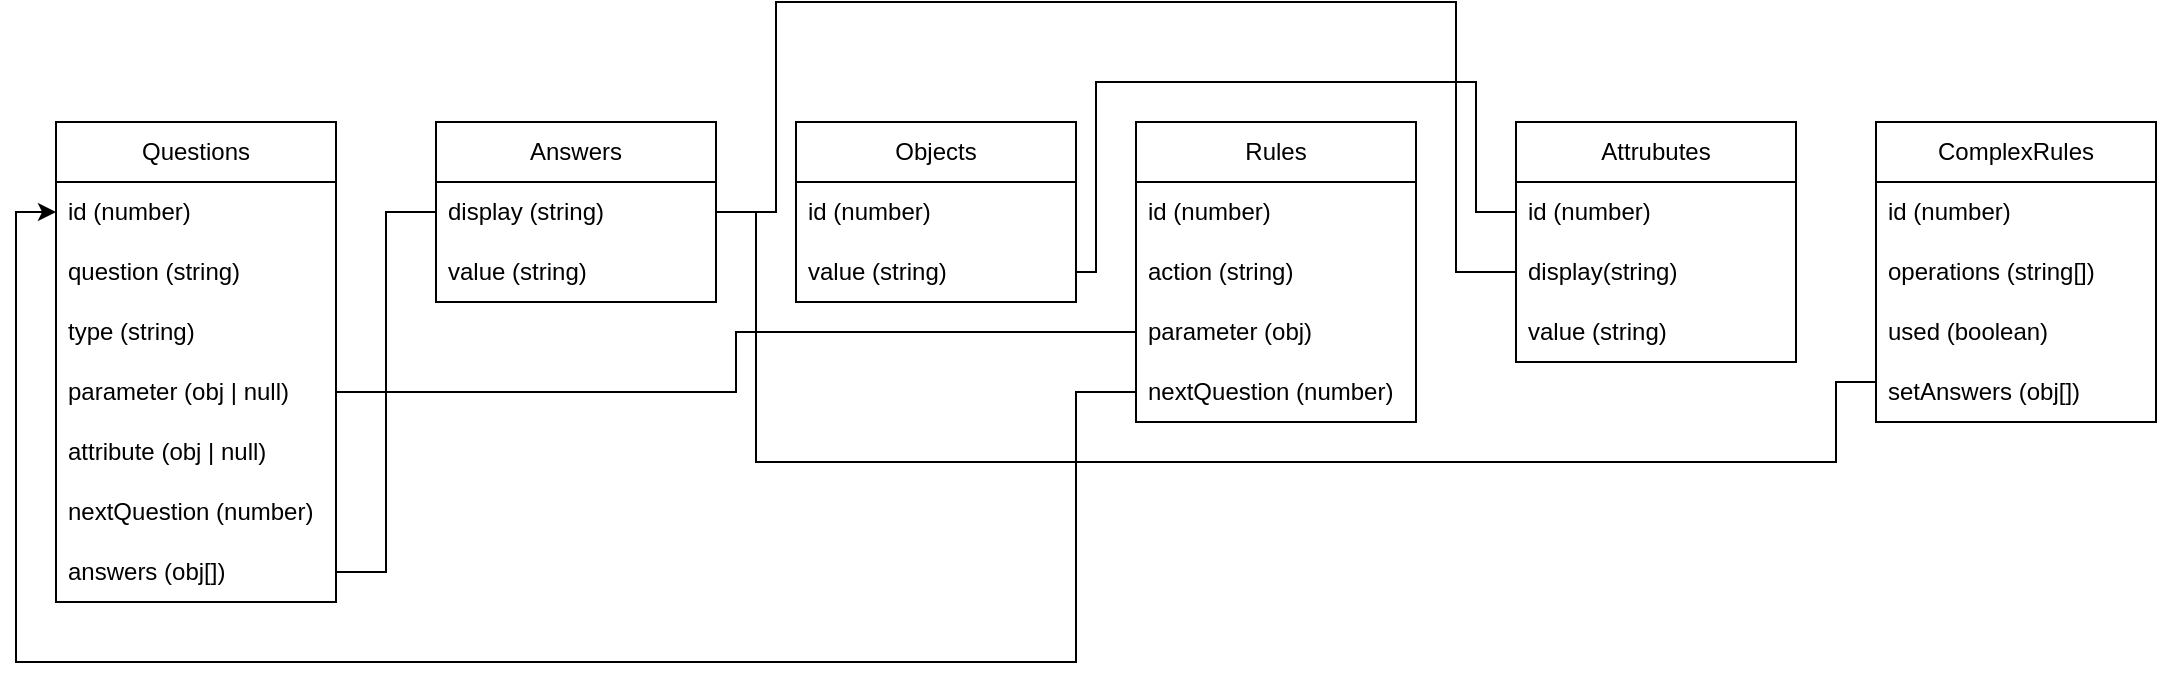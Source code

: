 <mxfile version="23.1.5" type="device">
  <diagram name="Страница — 1" id="GoDxC3lpzMU7eH-0yiMS">
    <mxGraphModel dx="1418" dy="427" grid="1" gridSize="10" guides="1" tooltips="1" connect="1" arrows="1" fold="1" page="1" pageScale="1" pageWidth="1169" pageHeight="827" math="0" shadow="0">
      <root>
        <mxCell id="0" />
        <mxCell id="1" parent="0" />
        <mxCell id="1d0KqCQ5_WZ8mcmmb2FH-1" value="Questions" style="swimlane;fontStyle=0;childLayout=stackLayout;horizontal=1;startSize=30;horizontalStack=0;resizeParent=1;resizeParentMax=0;resizeLast=0;collapsible=1;marginBottom=0;whiteSpace=wrap;html=1;" parent="1" vertex="1">
          <mxGeometry x="180" y="130" width="140" height="240" as="geometry" />
        </mxCell>
        <mxCell id="1d0KqCQ5_WZ8mcmmb2FH-2" value="id (number)" style="text;strokeColor=none;fillColor=none;align=left;verticalAlign=middle;spacingLeft=4;spacingRight=4;overflow=hidden;points=[[0,0.5],[1,0.5]];portConstraint=eastwest;rotatable=0;whiteSpace=wrap;html=1;" parent="1d0KqCQ5_WZ8mcmmb2FH-1" vertex="1">
          <mxGeometry y="30" width="140" height="30" as="geometry" />
        </mxCell>
        <mxCell id="1d0KqCQ5_WZ8mcmmb2FH-3" value="question (string)" style="text;strokeColor=none;fillColor=none;align=left;verticalAlign=middle;spacingLeft=4;spacingRight=4;overflow=hidden;points=[[0,0.5],[1,0.5]];portConstraint=eastwest;rotatable=0;whiteSpace=wrap;html=1;" parent="1d0KqCQ5_WZ8mcmmb2FH-1" vertex="1">
          <mxGeometry y="60" width="140" height="30" as="geometry" />
        </mxCell>
        <mxCell id="1d0KqCQ5_WZ8mcmmb2FH-4" value="type (string)" style="text;strokeColor=none;fillColor=none;align=left;verticalAlign=middle;spacingLeft=4;spacingRight=4;overflow=hidden;points=[[0,0.5],[1,0.5]];portConstraint=eastwest;rotatable=0;whiteSpace=wrap;html=1;" parent="1d0KqCQ5_WZ8mcmmb2FH-1" vertex="1">
          <mxGeometry y="90" width="140" height="30" as="geometry" />
        </mxCell>
        <mxCell id="1d0KqCQ5_WZ8mcmmb2FH-5" value="parameter (obj | null)" style="text;strokeColor=none;fillColor=none;align=left;verticalAlign=middle;spacingLeft=4;spacingRight=4;overflow=hidden;points=[[0,0.5],[1,0.5]];portConstraint=eastwest;rotatable=0;whiteSpace=wrap;html=1;" parent="1d0KqCQ5_WZ8mcmmb2FH-1" vertex="1">
          <mxGeometry y="120" width="140" height="30" as="geometry" />
        </mxCell>
        <mxCell id="1d0KqCQ5_WZ8mcmmb2FH-6" value="attribute (obj | null)" style="text;strokeColor=none;fillColor=none;align=left;verticalAlign=middle;spacingLeft=4;spacingRight=4;overflow=hidden;points=[[0,0.5],[1,0.5]];portConstraint=eastwest;rotatable=0;whiteSpace=wrap;html=1;" parent="1d0KqCQ5_WZ8mcmmb2FH-1" vertex="1">
          <mxGeometry y="150" width="140" height="30" as="geometry" />
        </mxCell>
        <mxCell id="1d0KqCQ5_WZ8mcmmb2FH-8" value="nextQuestion (number)" style="text;strokeColor=none;fillColor=none;align=left;verticalAlign=middle;spacingLeft=4;spacingRight=4;overflow=hidden;points=[[0,0.5],[1,0.5]];portConstraint=eastwest;rotatable=0;whiteSpace=wrap;html=1;" parent="1d0KqCQ5_WZ8mcmmb2FH-1" vertex="1">
          <mxGeometry y="180" width="140" height="30" as="geometry" />
        </mxCell>
        <mxCell id="1d0KqCQ5_WZ8mcmmb2FH-7" value="answers (obj[])" style="text;strokeColor=none;fillColor=none;align=left;verticalAlign=middle;spacingLeft=4;spacingRight=4;overflow=hidden;points=[[0,0.5],[1,0.5]];portConstraint=eastwest;rotatable=0;whiteSpace=wrap;html=1;" parent="1d0KqCQ5_WZ8mcmmb2FH-1" vertex="1">
          <mxGeometry y="210" width="140" height="30" as="geometry" />
        </mxCell>
        <mxCell id="1d0KqCQ5_WZ8mcmmb2FH-9" value="Answers" style="swimlane;fontStyle=0;childLayout=stackLayout;horizontal=1;startSize=30;horizontalStack=0;resizeParent=1;resizeParentMax=0;resizeLast=0;collapsible=1;marginBottom=0;whiteSpace=wrap;html=1;" parent="1" vertex="1">
          <mxGeometry x="370" y="130" width="140" height="90" as="geometry" />
        </mxCell>
        <mxCell id="1d0KqCQ5_WZ8mcmmb2FH-10" value="display (string)" style="text;strokeColor=none;fillColor=none;align=left;verticalAlign=middle;spacingLeft=4;spacingRight=4;overflow=hidden;points=[[0,0.5],[1,0.5]];portConstraint=eastwest;rotatable=0;whiteSpace=wrap;html=1;" parent="1d0KqCQ5_WZ8mcmmb2FH-9" vertex="1">
          <mxGeometry y="30" width="140" height="30" as="geometry" />
        </mxCell>
        <mxCell id="1d0KqCQ5_WZ8mcmmb2FH-11" value="value (string)" style="text;strokeColor=none;fillColor=none;align=left;verticalAlign=middle;spacingLeft=4;spacingRight=4;overflow=hidden;points=[[0,0.5],[1,0.5]];portConstraint=eastwest;rotatable=0;whiteSpace=wrap;html=1;" parent="1d0KqCQ5_WZ8mcmmb2FH-9" vertex="1">
          <mxGeometry y="60" width="140" height="30" as="geometry" />
        </mxCell>
        <mxCell id="1d0KqCQ5_WZ8mcmmb2FH-13" style="edgeStyle=orthogonalEdgeStyle;rounded=0;orthogonalLoop=1;jettySize=auto;html=1;entryX=0;entryY=0.5;entryDx=0;entryDy=0;endArrow=none;endFill=0;" parent="1" source="1d0KqCQ5_WZ8mcmmb2FH-7" target="1d0KqCQ5_WZ8mcmmb2FH-10" edge="1">
          <mxGeometry relative="1" as="geometry" />
        </mxCell>
        <mxCell id="1d0KqCQ5_WZ8mcmmb2FH-14" value="Objects" style="swimlane;fontStyle=0;childLayout=stackLayout;horizontal=1;startSize=30;horizontalStack=0;resizeParent=1;resizeParentMax=0;resizeLast=0;collapsible=1;marginBottom=0;whiteSpace=wrap;html=1;" parent="1" vertex="1">
          <mxGeometry x="550" y="130" width="140" height="90" as="geometry" />
        </mxCell>
        <mxCell id="1d0KqCQ5_WZ8mcmmb2FH-15" value="id (number)" style="text;strokeColor=none;fillColor=none;align=left;verticalAlign=middle;spacingLeft=4;spacingRight=4;overflow=hidden;points=[[0,0.5],[1,0.5]];portConstraint=eastwest;rotatable=0;whiteSpace=wrap;html=1;" parent="1d0KqCQ5_WZ8mcmmb2FH-14" vertex="1">
          <mxGeometry y="30" width="140" height="30" as="geometry" />
        </mxCell>
        <mxCell id="1d0KqCQ5_WZ8mcmmb2FH-16" value="value (string)" style="text;strokeColor=none;fillColor=none;align=left;verticalAlign=middle;spacingLeft=4;spacingRight=4;overflow=hidden;points=[[0,0.5],[1,0.5]];portConstraint=eastwest;rotatable=0;whiteSpace=wrap;html=1;" parent="1d0KqCQ5_WZ8mcmmb2FH-14" vertex="1">
          <mxGeometry y="60" width="140" height="30" as="geometry" />
        </mxCell>
        <mxCell id="1d0KqCQ5_WZ8mcmmb2FH-17" value="Rules" style="swimlane;fontStyle=0;childLayout=stackLayout;horizontal=1;startSize=30;horizontalStack=0;resizeParent=1;resizeParentMax=0;resizeLast=0;collapsible=1;marginBottom=0;whiteSpace=wrap;html=1;" parent="1" vertex="1">
          <mxGeometry x="720" y="130" width="140" height="150" as="geometry" />
        </mxCell>
        <mxCell id="1d0KqCQ5_WZ8mcmmb2FH-18" value="id (number)" style="text;strokeColor=none;fillColor=none;align=left;verticalAlign=middle;spacingLeft=4;spacingRight=4;overflow=hidden;points=[[0,0.5],[1,0.5]];portConstraint=eastwest;rotatable=0;whiteSpace=wrap;html=1;" parent="1d0KqCQ5_WZ8mcmmb2FH-17" vertex="1">
          <mxGeometry y="30" width="140" height="30" as="geometry" />
        </mxCell>
        <mxCell id="1d0KqCQ5_WZ8mcmmb2FH-19" value="action (string)" style="text;strokeColor=none;fillColor=none;align=left;verticalAlign=middle;spacingLeft=4;spacingRight=4;overflow=hidden;points=[[0,0.5],[1,0.5]];portConstraint=eastwest;rotatable=0;whiteSpace=wrap;html=1;" parent="1d0KqCQ5_WZ8mcmmb2FH-17" vertex="1">
          <mxGeometry y="60" width="140" height="30" as="geometry" />
        </mxCell>
        <mxCell id="1d0KqCQ5_WZ8mcmmb2FH-20" value="parameter (obj)" style="text;strokeColor=none;fillColor=none;align=left;verticalAlign=middle;spacingLeft=4;spacingRight=4;overflow=hidden;points=[[0,0.5],[1,0.5]];portConstraint=eastwest;rotatable=0;whiteSpace=wrap;html=1;" parent="1d0KqCQ5_WZ8mcmmb2FH-17" vertex="1">
          <mxGeometry y="90" width="140" height="30" as="geometry" />
        </mxCell>
        <mxCell id="1d0KqCQ5_WZ8mcmmb2FH-21" value="nextQuestion (number)" style="text;strokeColor=none;fillColor=none;align=left;verticalAlign=middle;spacingLeft=4;spacingRight=4;overflow=hidden;points=[[0,0.5],[1,0.5]];portConstraint=eastwest;rotatable=0;whiteSpace=wrap;html=1;" parent="1d0KqCQ5_WZ8mcmmb2FH-17" vertex="1">
          <mxGeometry y="120" width="140" height="30" as="geometry" />
        </mxCell>
        <mxCell id="1d0KqCQ5_WZ8mcmmb2FH-22" value="Attrubutes" style="swimlane;fontStyle=0;childLayout=stackLayout;horizontal=1;startSize=30;horizontalStack=0;resizeParent=1;resizeParentMax=0;resizeLast=0;collapsible=1;marginBottom=0;whiteSpace=wrap;html=1;" parent="1" vertex="1">
          <mxGeometry x="910" y="130" width="140" height="120" as="geometry" />
        </mxCell>
        <mxCell id="1d0KqCQ5_WZ8mcmmb2FH-23" value="id (number)" style="text;strokeColor=none;fillColor=none;align=left;verticalAlign=middle;spacingLeft=4;spacingRight=4;overflow=hidden;points=[[0,0.5],[1,0.5]];portConstraint=eastwest;rotatable=0;whiteSpace=wrap;html=1;" parent="1d0KqCQ5_WZ8mcmmb2FH-22" vertex="1">
          <mxGeometry y="30" width="140" height="30" as="geometry" />
        </mxCell>
        <mxCell id="1d0KqCQ5_WZ8mcmmb2FH-24" value="display(string)" style="text;strokeColor=none;fillColor=none;align=left;verticalAlign=middle;spacingLeft=4;spacingRight=4;overflow=hidden;points=[[0,0.5],[1,0.5]];portConstraint=eastwest;rotatable=0;whiteSpace=wrap;html=1;" parent="1d0KqCQ5_WZ8mcmmb2FH-22" vertex="1">
          <mxGeometry y="60" width="140" height="30" as="geometry" />
        </mxCell>
        <mxCell id="1d0KqCQ5_WZ8mcmmb2FH-25" value="value (string)" style="text;strokeColor=none;fillColor=none;align=left;verticalAlign=middle;spacingLeft=4;spacingRight=4;overflow=hidden;points=[[0,0.5],[1,0.5]];portConstraint=eastwest;rotatable=0;whiteSpace=wrap;html=1;" parent="1d0KqCQ5_WZ8mcmmb2FH-22" vertex="1">
          <mxGeometry y="90" width="140" height="30" as="geometry" />
        </mxCell>
        <mxCell id="1d0KqCQ5_WZ8mcmmb2FH-28" style="edgeStyle=orthogonalEdgeStyle;rounded=0;orthogonalLoop=1;jettySize=auto;html=1;entryX=1;entryY=0.5;entryDx=0;entryDy=0;endArrow=none;endFill=0;" parent="1" source="1d0KqCQ5_WZ8mcmmb2FH-20" target="1d0KqCQ5_WZ8mcmmb2FH-5" edge="1">
          <mxGeometry relative="1" as="geometry" />
        </mxCell>
        <mxCell id="1d0KqCQ5_WZ8mcmmb2FH-29" style="edgeStyle=orthogonalEdgeStyle;rounded=0;orthogonalLoop=1;jettySize=auto;html=1;entryX=0;entryY=0.5;entryDx=0;entryDy=0;endArrow=none;endFill=0;" parent="1" source="1d0KqCQ5_WZ8mcmmb2FH-16" target="1d0KqCQ5_WZ8mcmmb2FH-23" edge="1">
          <mxGeometry relative="1" as="geometry">
            <Array as="points">
              <mxPoint x="700" y="205" />
              <mxPoint x="700" y="110" />
              <mxPoint x="890" y="110" />
              <mxPoint x="890" y="175" />
            </Array>
          </mxGeometry>
        </mxCell>
        <mxCell id="1d0KqCQ5_WZ8mcmmb2FH-30" style="edgeStyle=orthogonalEdgeStyle;rounded=0;orthogonalLoop=1;jettySize=auto;html=1;entryX=1;entryY=0.5;entryDx=0;entryDy=0;exitX=0;exitY=0.5;exitDx=0;exitDy=0;endArrow=none;endFill=0;" parent="1" source="1d0KqCQ5_WZ8mcmmb2FH-24" target="1d0KqCQ5_WZ8mcmmb2FH-10" edge="1">
          <mxGeometry relative="1" as="geometry">
            <Array as="points">
              <mxPoint x="880" y="205" />
              <mxPoint x="880" y="70" />
              <mxPoint x="540" y="70" />
              <mxPoint x="540" y="175" />
            </Array>
          </mxGeometry>
        </mxCell>
        <mxCell id="1d0KqCQ5_WZ8mcmmb2FH-31" style="edgeStyle=orthogonalEdgeStyle;rounded=0;orthogonalLoop=1;jettySize=auto;html=1;entryX=0;entryY=0.5;entryDx=0;entryDy=0;" parent="1" source="1d0KqCQ5_WZ8mcmmb2FH-21" target="1d0KqCQ5_WZ8mcmmb2FH-2" edge="1">
          <mxGeometry relative="1" as="geometry">
            <Array as="points">
              <mxPoint x="690" y="265" />
              <mxPoint x="690" y="400" />
              <mxPoint x="160" y="400" />
              <mxPoint x="160" y="175" />
            </Array>
          </mxGeometry>
        </mxCell>
        <mxCell id="Ya9Org_tO_RWpGbkML0p-1" value="ComplexRules" style="swimlane;fontStyle=0;childLayout=stackLayout;horizontal=1;startSize=30;horizontalStack=0;resizeParent=1;resizeParentMax=0;resizeLast=0;collapsible=1;marginBottom=0;whiteSpace=wrap;html=1;" vertex="1" parent="1">
          <mxGeometry x="1090" y="130" width="140" height="150" as="geometry" />
        </mxCell>
        <mxCell id="Ya9Org_tO_RWpGbkML0p-2" value="id (number)" style="text;strokeColor=none;fillColor=none;align=left;verticalAlign=middle;spacingLeft=4;spacingRight=4;overflow=hidden;points=[[0,0.5],[1,0.5]];portConstraint=eastwest;rotatable=0;whiteSpace=wrap;html=1;" vertex="1" parent="Ya9Org_tO_RWpGbkML0p-1">
          <mxGeometry y="30" width="140" height="30" as="geometry" />
        </mxCell>
        <mxCell id="Ya9Org_tO_RWpGbkML0p-3" value="operations (string[])" style="text;strokeColor=none;fillColor=none;align=left;verticalAlign=middle;spacingLeft=4;spacingRight=4;overflow=hidden;points=[[0,0.5],[1,0.5]];portConstraint=eastwest;rotatable=0;whiteSpace=wrap;html=1;" vertex="1" parent="Ya9Org_tO_RWpGbkML0p-1">
          <mxGeometry y="60" width="140" height="30" as="geometry" />
        </mxCell>
        <mxCell id="Ya9Org_tO_RWpGbkML0p-7" value="used (boolean)" style="text;strokeColor=none;fillColor=none;align=left;verticalAlign=middle;spacingLeft=4;spacingRight=4;overflow=hidden;points=[[0,0.5],[1,0.5]];portConstraint=eastwest;rotatable=0;whiteSpace=wrap;html=1;" vertex="1" parent="Ya9Org_tO_RWpGbkML0p-1">
          <mxGeometry y="90" width="140" height="30" as="geometry" />
        </mxCell>
        <mxCell id="Ya9Org_tO_RWpGbkML0p-4" value="setAnswers (obj[])" style="text;strokeColor=none;fillColor=none;align=left;verticalAlign=middle;spacingLeft=4;spacingRight=4;overflow=hidden;points=[[0,0.5],[1,0.5]];portConstraint=eastwest;rotatable=0;whiteSpace=wrap;html=1;" vertex="1" parent="Ya9Org_tO_RWpGbkML0p-1">
          <mxGeometry y="120" width="140" height="30" as="geometry" />
        </mxCell>
        <mxCell id="Ya9Org_tO_RWpGbkML0p-6" style="edgeStyle=orthogonalEdgeStyle;rounded=0;orthogonalLoop=1;jettySize=auto;html=1;entryX=1;entryY=0.5;entryDx=0;entryDy=0;endArrow=none;endFill=0;exitX=0;exitY=0.5;exitDx=0;exitDy=0;" edge="1" parent="1" source="Ya9Org_tO_RWpGbkML0p-4" target="1d0KqCQ5_WZ8mcmmb2FH-10">
          <mxGeometry relative="1" as="geometry">
            <Array as="points">
              <mxPoint x="1090" y="260" />
              <mxPoint x="1070" y="260" />
              <mxPoint x="1070" y="300" />
              <mxPoint x="530" y="300" />
              <mxPoint x="530" y="175" />
            </Array>
          </mxGeometry>
        </mxCell>
      </root>
    </mxGraphModel>
  </diagram>
</mxfile>
